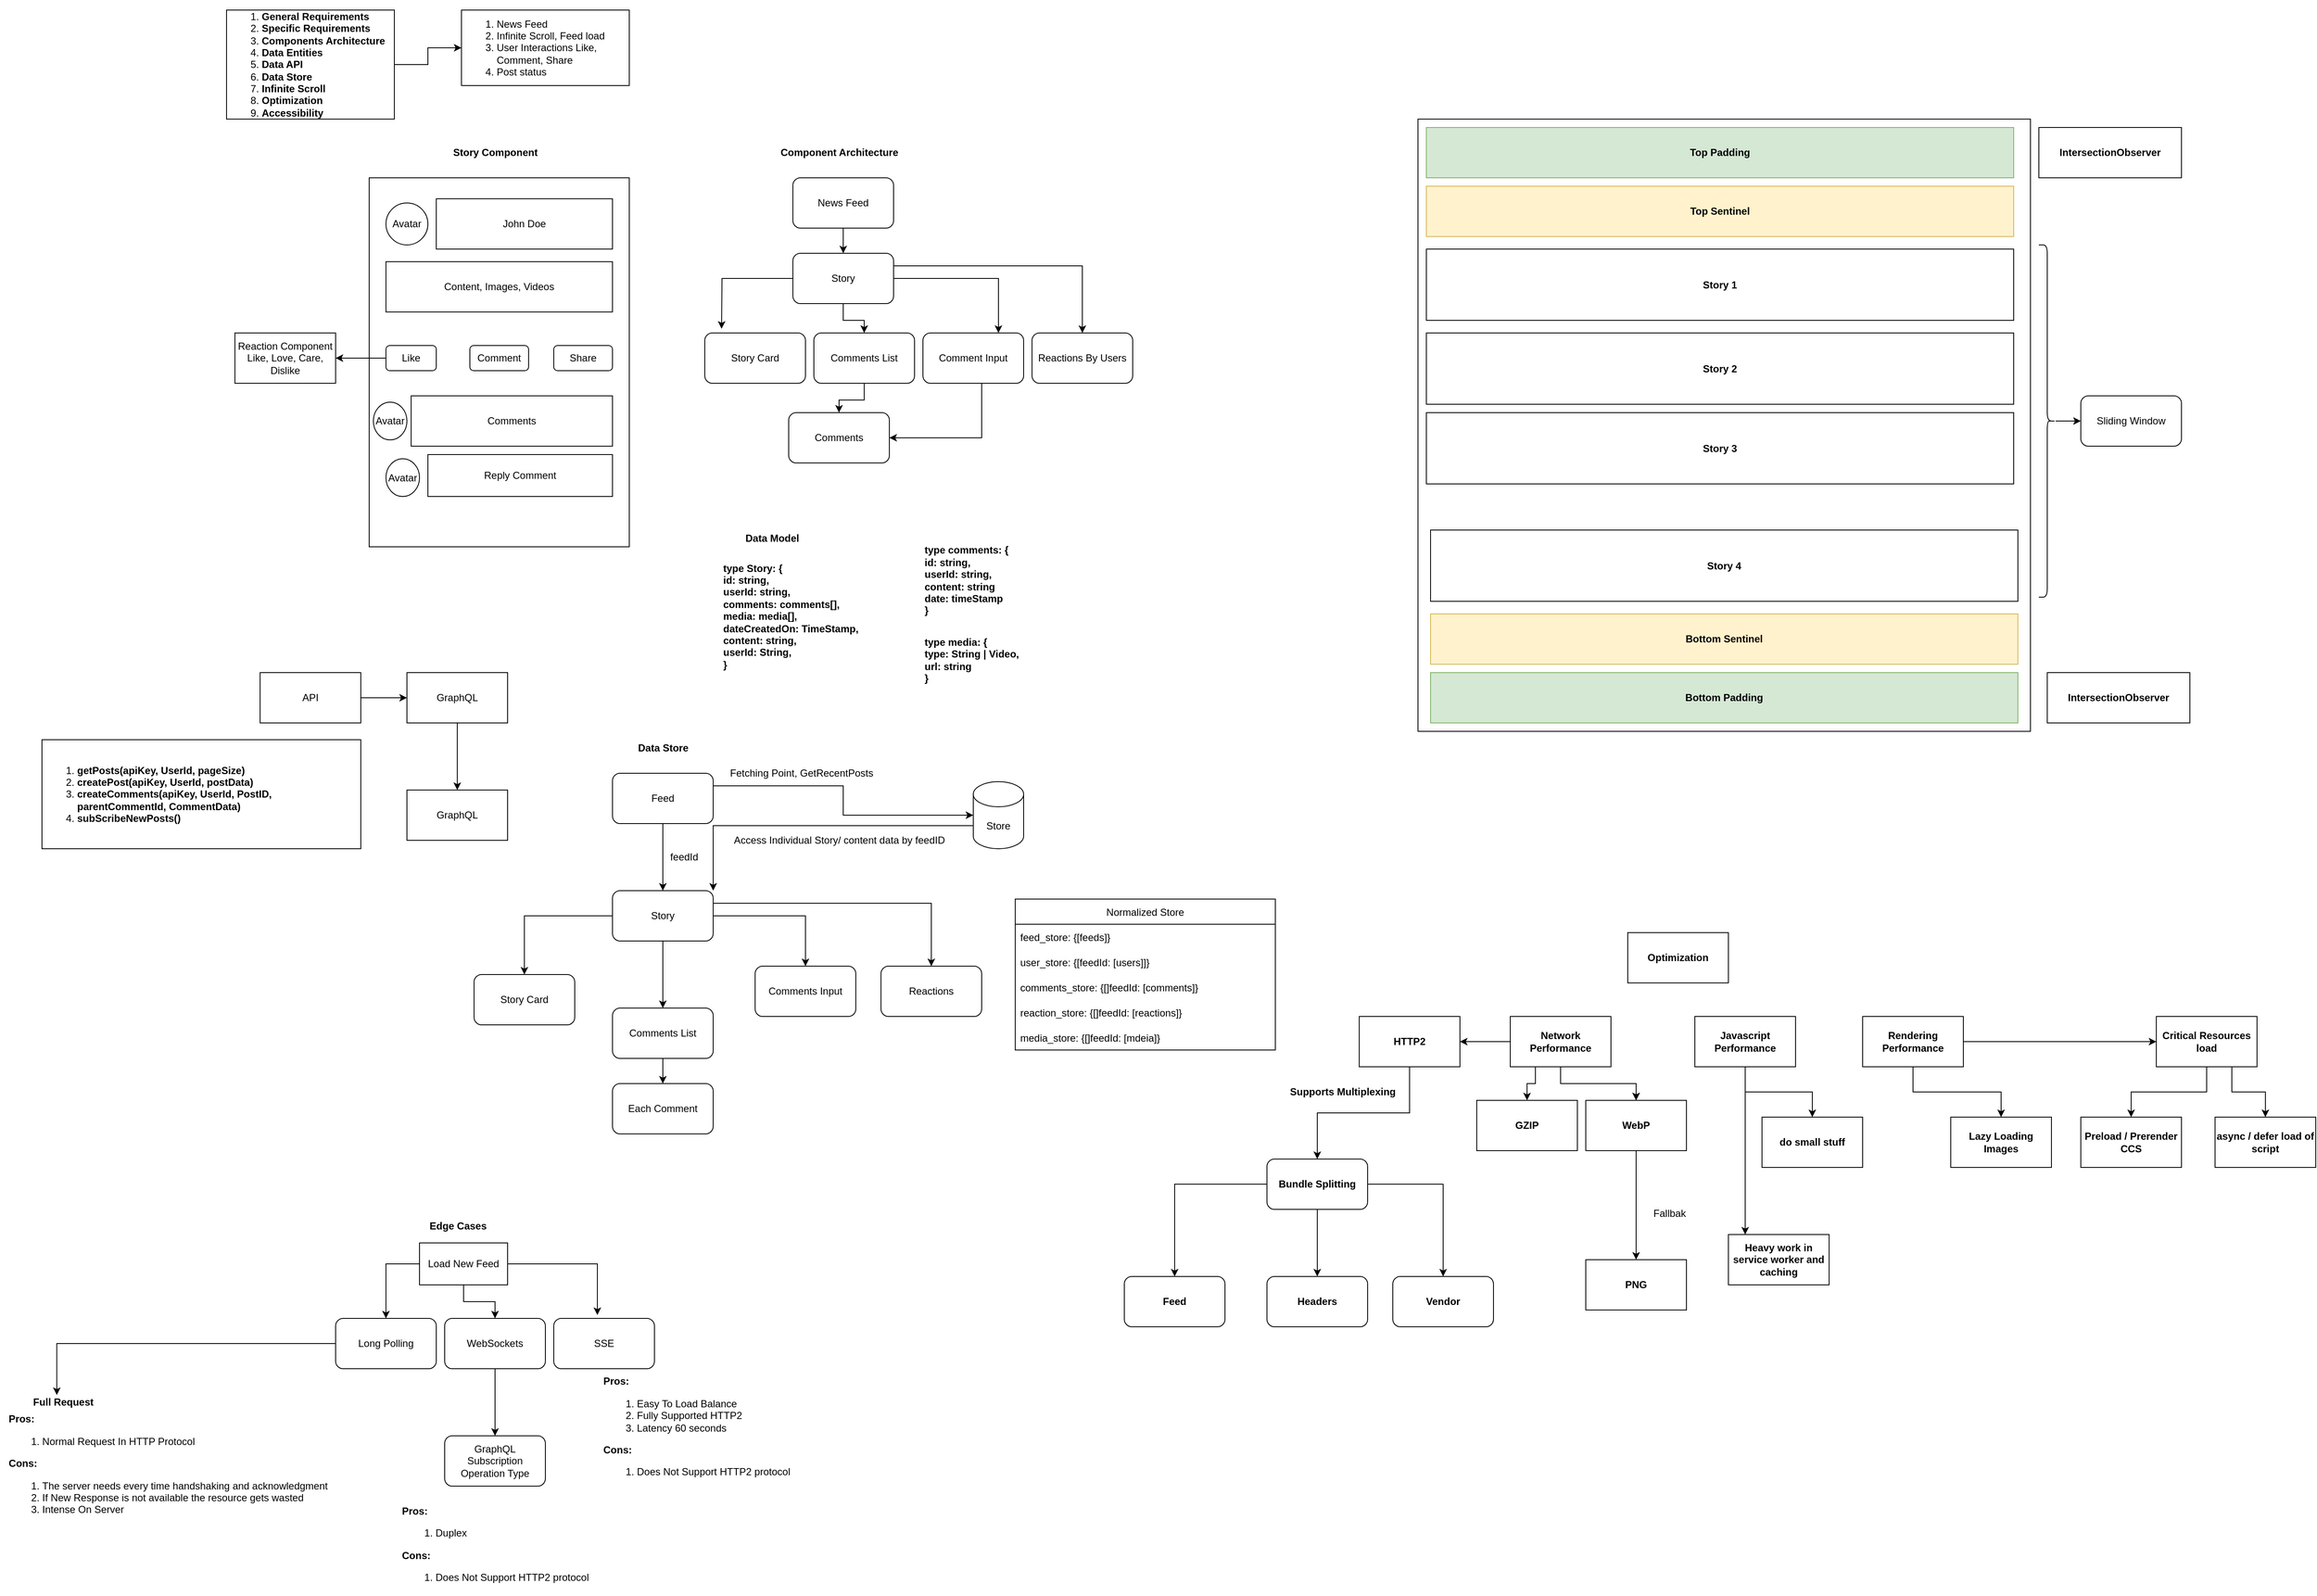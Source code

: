 <mxfile version="19.0.3" type="github">
  <diagram id="jE26jxXe5YH31CJZeTDk" name="Page-1">
    <mxGraphModel dx="2178" dy="811" grid="1" gridSize="10" guides="1" tooltips="1" connect="1" arrows="1" fold="1" page="1" pageScale="1" pageWidth="850" pageHeight="1100" math="0" shadow="0">
      <root>
        <mxCell id="0" />
        <mxCell id="1" parent="0" />
        <mxCell id="KsaErcmCSFaaKNWz6VW0-4" value="" style="edgeStyle=orthogonalEdgeStyle;rounded=0;orthogonalLoop=1;jettySize=auto;html=1;" parent="1" source="KsaErcmCSFaaKNWz6VW0-2" target="KsaErcmCSFaaKNWz6VW0-3" edge="1">
          <mxGeometry relative="1" as="geometry" />
        </mxCell>
        <mxCell id="KsaErcmCSFaaKNWz6VW0-2" value="&lt;div style=&quot;&quot;&gt;&lt;ol&gt;&lt;li&gt;&lt;b style=&quot;background-color: initial;&quot;&gt;General Requirements&lt;/b&gt;&lt;/li&gt;&lt;li&gt;&lt;b style=&quot;background-color: initial;&quot;&gt;Specific Requirements&lt;/b&gt;&lt;/li&gt;&lt;li&gt;&lt;b style=&quot;background-color: initial;&quot;&gt;Components Architecture&lt;/b&gt;&lt;/li&gt;&lt;li&gt;&lt;b style=&quot;background-color: initial;&quot;&gt;Data Entities&lt;/b&gt;&lt;/li&gt;&lt;li&gt;&lt;b style=&quot;background-color: initial;&quot;&gt;Data API&lt;/b&gt;&lt;/li&gt;&lt;li&gt;&lt;b style=&quot;background-color: initial;&quot;&gt;Data Store&lt;/b&gt;&lt;/li&gt;&lt;li&gt;&lt;b style=&quot;background-color: initial;&quot;&gt;Infinite Scroll&lt;/b&gt;&lt;/li&gt;&lt;li&gt;&lt;b style=&quot;background-color: initial;&quot;&gt;Optimization&lt;/b&gt;&lt;/li&gt;&lt;li&gt;&lt;b style=&quot;background-color: initial;&quot;&gt;Accessibility&lt;/b&gt;&lt;/li&gt;&lt;/ol&gt;&lt;/div&gt;" style="rounded=0;whiteSpace=wrap;html=1;align=left;" parent="1" vertex="1">
          <mxGeometry x="10" y="40" width="200" height="130" as="geometry" />
        </mxCell>
        <mxCell id="KsaErcmCSFaaKNWz6VW0-3" value="&lt;ol&gt;&lt;li&gt;News Feed&lt;/li&gt;&lt;li&gt;Infinite Scroll, Feed load&lt;/li&gt;&lt;li&gt;User Interactions Like, Comment, Share&lt;/li&gt;&lt;li&gt;Post status&lt;/li&gt;&lt;/ol&gt;" style="rounded=0;whiteSpace=wrap;html=1;align=left;" parent="1" vertex="1">
          <mxGeometry x="290" y="40" width="200" height="90" as="geometry" />
        </mxCell>
        <mxCell id="KsaErcmCSFaaKNWz6VW0-5" value="" style="rounded=0;whiteSpace=wrap;html=1;" parent="1" vertex="1">
          <mxGeometry x="180" y="240" width="310" height="440" as="geometry" />
        </mxCell>
        <mxCell id="KsaErcmCSFaaKNWz6VW0-6" value="Avatar" style="ellipse;whiteSpace=wrap;html=1;aspect=fixed;" parent="1" vertex="1">
          <mxGeometry x="200" y="270" width="50" height="50" as="geometry" />
        </mxCell>
        <mxCell id="KsaErcmCSFaaKNWz6VW0-7" value="John Doe" style="rounded=0;whiteSpace=wrap;html=1;" parent="1" vertex="1">
          <mxGeometry x="260" y="265" width="210" height="60" as="geometry" />
        </mxCell>
        <mxCell id="KsaErcmCSFaaKNWz6VW0-8" value="Content, Images, Videos" style="rounded=0;whiteSpace=wrap;html=1;" parent="1" vertex="1">
          <mxGeometry x="200" y="340" width="270" height="60" as="geometry" />
        </mxCell>
        <mxCell id="KsaErcmCSFaaKNWz6VW0-16" value="" style="edgeStyle=orthogonalEdgeStyle;rounded=0;orthogonalLoop=1;jettySize=auto;html=1;" parent="1" source="KsaErcmCSFaaKNWz6VW0-9" target="KsaErcmCSFaaKNWz6VW0-15" edge="1">
          <mxGeometry relative="1" as="geometry" />
        </mxCell>
        <mxCell id="KsaErcmCSFaaKNWz6VW0-9" value="Like" style="rounded=1;whiteSpace=wrap;html=1;" parent="1" vertex="1">
          <mxGeometry x="200" y="440" width="60" height="30" as="geometry" />
        </mxCell>
        <mxCell id="KsaErcmCSFaaKNWz6VW0-10" value="Comment" style="rounded=1;whiteSpace=wrap;html=1;" parent="1" vertex="1">
          <mxGeometry x="300" y="440" width="70" height="30" as="geometry" />
        </mxCell>
        <mxCell id="KsaErcmCSFaaKNWz6VW0-11" value="Share" style="rounded=1;whiteSpace=wrap;html=1;" parent="1" vertex="1">
          <mxGeometry x="400" y="440" width="70" height="30" as="geometry" />
        </mxCell>
        <mxCell id="KsaErcmCSFaaKNWz6VW0-12" style="edgeStyle=orthogonalEdgeStyle;rounded=0;orthogonalLoop=1;jettySize=auto;html=1;exitX=0.5;exitY=1;exitDx=0;exitDy=0;" parent="1" source="KsaErcmCSFaaKNWz6VW0-5" target="KsaErcmCSFaaKNWz6VW0-5" edge="1">
          <mxGeometry relative="1" as="geometry" />
        </mxCell>
        <mxCell id="KsaErcmCSFaaKNWz6VW0-13" value="Comments" style="rounded=0;whiteSpace=wrap;html=1;" parent="1" vertex="1">
          <mxGeometry x="230" y="500" width="240" height="60" as="geometry" />
        </mxCell>
        <mxCell id="KsaErcmCSFaaKNWz6VW0-14" value="Reply Comment" style="rounded=0;whiteSpace=wrap;html=1;" parent="1" vertex="1">
          <mxGeometry x="250" y="570" width="220" height="50" as="geometry" />
        </mxCell>
        <mxCell id="KsaErcmCSFaaKNWz6VW0-15" value="Reaction Component&lt;br&gt;Like, Love, Care, Dislike" style="rounded=0;whiteSpace=wrap;html=1;" parent="1" vertex="1">
          <mxGeometry x="20" y="425" width="120" height="60" as="geometry" />
        </mxCell>
        <mxCell id="KsaErcmCSFaaKNWz6VW0-17" value="&lt;b&gt;Story Component&lt;/b&gt;" style="text;html=1;align=center;verticalAlign=middle;resizable=0;points=[];autosize=1;strokeColor=none;fillColor=none;" parent="1" vertex="1">
          <mxGeometry x="270" y="200" width="120" height="20" as="geometry" />
        </mxCell>
        <mxCell id="KsaErcmCSFaaKNWz6VW0-18" value="&lt;span style=&quot;&quot;&gt;Avatar&lt;/span&gt;" style="ellipse;whiteSpace=wrap;html=1;" parent="1" vertex="1">
          <mxGeometry x="185" y="507.5" width="40" height="45" as="geometry" />
        </mxCell>
        <mxCell id="KsaErcmCSFaaKNWz6VW0-19" value="&lt;span style=&quot;&quot;&gt;Avatar&lt;/span&gt;" style="ellipse;whiteSpace=wrap;html=1;" parent="1" vertex="1">
          <mxGeometry x="200" y="575" width="40" height="45" as="geometry" />
        </mxCell>
        <mxCell id="KsaErcmCSFaaKNWz6VW0-20" value="&lt;b&gt;Component Architecture&lt;/b&gt;" style="text;html=1;align=center;verticalAlign=middle;resizable=0;points=[];autosize=1;strokeColor=none;fillColor=none;" parent="1" vertex="1">
          <mxGeometry x="660" y="200" width="160" height="20" as="geometry" />
        </mxCell>
        <mxCell id="KsaErcmCSFaaKNWz6VW0-28" value="" style="edgeStyle=orthogonalEdgeStyle;rounded=0;orthogonalLoop=1;jettySize=auto;html=1;" parent="1" source="KsaErcmCSFaaKNWz6VW0-21" target="KsaErcmCSFaaKNWz6VW0-22" edge="1">
          <mxGeometry relative="1" as="geometry" />
        </mxCell>
        <mxCell id="KsaErcmCSFaaKNWz6VW0-21" value="News Feed" style="rounded=1;whiteSpace=wrap;html=1;" parent="1" vertex="1">
          <mxGeometry x="685" y="240" width="120" height="60" as="geometry" />
        </mxCell>
        <mxCell id="KsaErcmCSFaaKNWz6VW0-29" value="" style="edgeStyle=orthogonalEdgeStyle;rounded=0;orthogonalLoop=1;jettySize=auto;html=1;" parent="1" source="KsaErcmCSFaaKNWz6VW0-22" target="KsaErcmCSFaaKNWz6VW0-24" edge="1">
          <mxGeometry relative="1" as="geometry" />
        </mxCell>
        <mxCell id="KsaErcmCSFaaKNWz6VW0-31" style="edgeStyle=orthogonalEdgeStyle;rounded=0;orthogonalLoop=1;jettySize=auto;html=1;" parent="1" source="KsaErcmCSFaaKNWz6VW0-22" edge="1">
          <mxGeometry relative="1" as="geometry">
            <mxPoint x="600" y="420" as="targetPoint" />
          </mxGeometry>
        </mxCell>
        <mxCell id="KsaErcmCSFaaKNWz6VW0-32" style="edgeStyle=orthogonalEdgeStyle;rounded=0;orthogonalLoop=1;jettySize=auto;html=1;entryX=0.75;entryY=0;entryDx=0;entryDy=0;" parent="1" source="KsaErcmCSFaaKNWz6VW0-22" target="KsaErcmCSFaaKNWz6VW0-25" edge="1">
          <mxGeometry relative="1" as="geometry" />
        </mxCell>
        <mxCell id="KsaErcmCSFaaKNWz6VW0-33" style="edgeStyle=orthogonalEdgeStyle;rounded=0;orthogonalLoop=1;jettySize=auto;html=1;exitX=1;exitY=0.25;exitDx=0;exitDy=0;" parent="1" source="KsaErcmCSFaaKNWz6VW0-22" target="KsaErcmCSFaaKNWz6VW0-26" edge="1">
          <mxGeometry relative="1" as="geometry" />
        </mxCell>
        <mxCell id="KsaErcmCSFaaKNWz6VW0-22" value="Story" style="rounded=1;whiteSpace=wrap;html=1;" parent="1" vertex="1">
          <mxGeometry x="685" y="330" width="120" height="60" as="geometry" />
        </mxCell>
        <mxCell id="KsaErcmCSFaaKNWz6VW0-23" value="Story Card" style="rounded=1;whiteSpace=wrap;html=1;" parent="1" vertex="1">
          <mxGeometry x="580" y="425" width="120" height="60" as="geometry" />
        </mxCell>
        <mxCell id="KsaErcmCSFaaKNWz6VW0-34" value="" style="edgeStyle=orthogonalEdgeStyle;rounded=0;orthogonalLoop=1;jettySize=auto;html=1;" parent="1" source="KsaErcmCSFaaKNWz6VW0-24" target="KsaErcmCSFaaKNWz6VW0-27" edge="1">
          <mxGeometry relative="1" as="geometry" />
        </mxCell>
        <mxCell id="KsaErcmCSFaaKNWz6VW0-24" value="Comments List" style="rounded=1;whiteSpace=wrap;html=1;" parent="1" vertex="1">
          <mxGeometry x="710" y="425" width="120" height="60" as="geometry" />
        </mxCell>
        <mxCell id="KsaErcmCSFaaKNWz6VW0-35" style="edgeStyle=orthogonalEdgeStyle;rounded=0;orthogonalLoop=1;jettySize=auto;html=1;" parent="1" source="KsaErcmCSFaaKNWz6VW0-25" target="KsaErcmCSFaaKNWz6VW0-27" edge="1">
          <mxGeometry relative="1" as="geometry">
            <Array as="points">
              <mxPoint x="910" y="550" />
            </Array>
          </mxGeometry>
        </mxCell>
        <mxCell id="KsaErcmCSFaaKNWz6VW0-25" value="Comment Input" style="rounded=1;whiteSpace=wrap;html=1;" parent="1" vertex="1">
          <mxGeometry x="840" y="425" width="120" height="60" as="geometry" />
        </mxCell>
        <mxCell id="KsaErcmCSFaaKNWz6VW0-26" value="Reactions By Users" style="rounded=1;whiteSpace=wrap;html=1;" parent="1" vertex="1">
          <mxGeometry x="970" y="425" width="120" height="60" as="geometry" />
        </mxCell>
        <mxCell id="KsaErcmCSFaaKNWz6VW0-27" value="Comments" style="rounded=1;whiteSpace=wrap;html=1;" parent="1" vertex="1">
          <mxGeometry x="680" y="520" width="120" height="60" as="geometry" />
        </mxCell>
        <mxCell id="KsaErcmCSFaaKNWz6VW0-36" value="&lt;b&gt;Data Model&lt;/b&gt;" style="text;html=1;align=center;verticalAlign=middle;resizable=0;points=[];autosize=1;strokeColor=none;fillColor=none;" parent="1" vertex="1">
          <mxGeometry x="620" y="660" width="80" height="20" as="geometry" />
        </mxCell>
        <mxCell id="KsaErcmCSFaaKNWz6VW0-37" value="&lt;b&gt;type Story: {&lt;br&gt;id: string,&lt;br&gt;userId: string,&lt;br&gt;comments: comments[],&lt;br&gt;media: media[],&lt;br&gt;dateCreatedOn: TimeStamp,&lt;br&gt;content: string,&lt;br&gt;userId: String,&lt;br&gt;}&lt;br&gt;&lt;br&gt;&lt;/b&gt;" style="text;html=1;align=left;verticalAlign=middle;resizable=0;points=[];autosize=1;strokeColor=none;fillColor=none;" parent="1" vertex="1">
          <mxGeometry x="600" y="695" width="180" height="150" as="geometry" />
        </mxCell>
        <mxCell id="KsaErcmCSFaaKNWz6VW0-38" value="&lt;b&gt;type comments: {&lt;br&gt;id: string,&lt;br&gt;userId: string,&lt;br&gt;content: string&lt;br&gt;date: timeStamp&lt;br&gt;}&lt;/b&gt;" style="text;html=1;align=left;verticalAlign=middle;resizable=0;points=[];autosize=1;strokeColor=none;fillColor=none;" parent="1" vertex="1">
          <mxGeometry x="840" y="675" width="120" height="90" as="geometry" />
        </mxCell>
        <mxCell id="KsaErcmCSFaaKNWz6VW0-39" value="&lt;b&gt;type media: {&lt;br&gt;type: String | Video,&lt;br&gt;url: string&lt;br&gt;}&lt;/b&gt;" style="text;html=1;align=left;verticalAlign=middle;resizable=0;points=[];autosize=1;strokeColor=none;fillColor=none;" parent="1" vertex="1">
          <mxGeometry x="840" y="785" width="130" height="60" as="geometry" />
        </mxCell>
        <mxCell id="5R7VL0Oh7dCBh5OWNlFB-3" value="" style="edgeStyle=orthogonalEdgeStyle;rounded=0;orthogonalLoop=1;jettySize=auto;html=1;" edge="1" parent="1" source="5R7VL0Oh7dCBh5OWNlFB-1" target="5R7VL0Oh7dCBh5OWNlFB-2">
          <mxGeometry relative="1" as="geometry" />
        </mxCell>
        <mxCell id="5R7VL0Oh7dCBh5OWNlFB-1" value="API" style="rounded=0;whiteSpace=wrap;html=1;" vertex="1" parent="1">
          <mxGeometry x="50" y="830" width="120" height="60" as="geometry" />
        </mxCell>
        <mxCell id="5R7VL0Oh7dCBh5OWNlFB-5" value="" style="edgeStyle=orthogonalEdgeStyle;rounded=0;orthogonalLoop=1;jettySize=auto;html=1;" edge="1" parent="1" source="5R7VL0Oh7dCBh5OWNlFB-2" target="5R7VL0Oh7dCBh5OWNlFB-4">
          <mxGeometry relative="1" as="geometry" />
        </mxCell>
        <mxCell id="5R7VL0Oh7dCBh5OWNlFB-2" value="GraphQL" style="rounded=0;whiteSpace=wrap;html=1;" vertex="1" parent="1">
          <mxGeometry x="225" y="830" width="120" height="60" as="geometry" />
        </mxCell>
        <mxCell id="5R7VL0Oh7dCBh5OWNlFB-4" value="GraphQL" style="rounded=0;whiteSpace=wrap;html=1;" vertex="1" parent="1">
          <mxGeometry x="225" y="970" width="120" height="60" as="geometry" />
        </mxCell>
        <mxCell id="5R7VL0Oh7dCBh5OWNlFB-6" value="&lt;b&gt;Data Store&lt;/b&gt;" style="text;html=1;align=center;verticalAlign=middle;resizable=0;points=[];autosize=1;strokeColor=none;fillColor=none;" vertex="1" parent="1">
          <mxGeometry x="490" y="910" width="80" height="20" as="geometry" />
        </mxCell>
        <mxCell id="5R7VL0Oh7dCBh5OWNlFB-9" value="" style="edgeStyle=orthogonalEdgeStyle;rounded=0;orthogonalLoop=1;jettySize=auto;html=1;" edge="1" parent="1" source="5R7VL0Oh7dCBh5OWNlFB-7" target="5R7VL0Oh7dCBh5OWNlFB-8">
          <mxGeometry relative="1" as="geometry" />
        </mxCell>
        <mxCell id="5R7VL0Oh7dCBh5OWNlFB-19" style="edgeStyle=orthogonalEdgeStyle;rounded=0;orthogonalLoop=1;jettySize=auto;html=1;exitX=1;exitY=0.25;exitDx=0;exitDy=0;entryX=0;entryY=0.5;entryDx=0;entryDy=0;entryPerimeter=0;" edge="1" parent="1" source="5R7VL0Oh7dCBh5OWNlFB-7" target="5R7VL0Oh7dCBh5OWNlFB-18">
          <mxGeometry relative="1" as="geometry" />
        </mxCell>
        <mxCell id="5R7VL0Oh7dCBh5OWNlFB-7" value="Feed" style="rounded=1;whiteSpace=wrap;html=1;" vertex="1" parent="1">
          <mxGeometry x="470" y="950" width="120" height="60" as="geometry" />
        </mxCell>
        <mxCell id="5R7VL0Oh7dCBh5OWNlFB-11" value="" style="edgeStyle=orthogonalEdgeStyle;rounded=0;orthogonalLoop=1;jettySize=auto;html=1;" edge="1" parent="1" source="5R7VL0Oh7dCBh5OWNlFB-8" target="5R7VL0Oh7dCBh5OWNlFB-10">
          <mxGeometry relative="1" as="geometry" />
        </mxCell>
        <mxCell id="5R7VL0Oh7dCBh5OWNlFB-13" value="" style="edgeStyle=orthogonalEdgeStyle;rounded=0;orthogonalLoop=1;jettySize=auto;html=1;" edge="1" parent="1" source="5R7VL0Oh7dCBh5OWNlFB-8" target="5R7VL0Oh7dCBh5OWNlFB-12">
          <mxGeometry relative="1" as="geometry" />
        </mxCell>
        <mxCell id="5R7VL0Oh7dCBh5OWNlFB-15" value="" style="edgeStyle=orthogonalEdgeStyle;rounded=0;orthogonalLoop=1;jettySize=auto;html=1;" edge="1" parent="1" source="5R7VL0Oh7dCBh5OWNlFB-8" target="5R7VL0Oh7dCBh5OWNlFB-14">
          <mxGeometry relative="1" as="geometry" />
        </mxCell>
        <mxCell id="5R7VL0Oh7dCBh5OWNlFB-17" style="edgeStyle=orthogonalEdgeStyle;rounded=0;orthogonalLoop=1;jettySize=auto;html=1;exitX=1;exitY=0.25;exitDx=0;exitDy=0;entryX=0.5;entryY=0;entryDx=0;entryDy=0;" edge="1" parent="1" source="5R7VL0Oh7dCBh5OWNlFB-8" target="5R7VL0Oh7dCBh5OWNlFB-16">
          <mxGeometry relative="1" as="geometry" />
        </mxCell>
        <mxCell id="5R7VL0Oh7dCBh5OWNlFB-8" value="Story" style="rounded=1;whiteSpace=wrap;html=1;" vertex="1" parent="1">
          <mxGeometry x="470" y="1090" width="120" height="60" as="geometry" />
        </mxCell>
        <mxCell id="5R7VL0Oh7dCBh5OWNlFB-10" value="Story Card" style="rounded=1;whiteSpace=wrap;html=1;" vertex="1" parent="1">
          <mxGeometry x="305" y="1190" width="120" height="60" as="geometry" />
        </mxCell>
        <mxCell id="5R7VL0Oh7dCBh5OWNlFB-31" value="" style="edgeStyle=orthogonalEdgeStyle;rounded=0;orthogonalLoop=1;jettySize=auto;html=1;" edge="1" parent="1" source="5R7VL0Oh7dCBh5OWNlFB-12" target="5R7VL0Oh7dCBh5OWNlFB-30">
          <mxGeometry relative="1" as="geometry" />
        </mxCell>
        <mxCell id="5R7VL0Oh7dCBh5OWNlFB-12" value="Comments List" style="rounded=1;whiteSpace=wrap;html=1;" vertex="1" parent="1">
          <mxGeometry x="470" y="1230" width="120" height="60" as="geometry" />
        </mxCell>
        <mxCell id="5R7VL0Oh7dCBh5OWNlFB-14" value="Comments Input" style="rounded=1;whiteSpace=wrap;html=1;" vertex="1" parent="1">
          <mxGeometry x="640" y="1180" width="120" height="60" as="geometry" />
        </mxCell>
        <mxCell id="5R7VL0Oh7dCBh5OWNlFB-16" value="Reactions" style="rounded=1;whiteSpace=wrap;html=1;" vertex="1" parent="1">
          <mxGeometry x="790" y="1180" width="120" height="60" as="geometry" />
        </mxCell>
        <mxCell id="5R7VL0Oh7dCBh5OWNlFB-22" style="edgeStyle=orthogonalEdgeStyle;rounded=0;orthogonalLoop=1;jettySize=auto;html=1;exitX=0;exitY=0;exitDx=0;exitDy=52.5;exitPerimeter=0;entryX=1;entryY=0;entryDx=0;entryDy=0;" edge="1" parent="1" source="5R7VL0Oh7dCBh5OWNlFB-18" target="5R7VL0Oh7dCBh5OWNlFB-8">
          <mxGeometry relative="1" as="geometry" />
        </mxCell>
        <mxCell id="5R7VL0Oh7dCBh5OWNlFB-18" value="Store" style="shape=cylinder3;whiteSpace=wrap;html=1;boundedLbl=1;backgroundOutline=1;size=15;" vertex="1" parent="1">
          <mxGeometry x="900" y="960" width="60" height="80" as="geometry" />
        </mxCell>
        <mxCell id="5R7VL0Oh7dCBh5OWNlFB-20" value="Fetching Point, GetRecentPosts" style="text;html=1;align=center;verticalAlign=middle;resizable=0;points=[];autosize=1;strokeColor=none;fillColor=none;" vertex="1" parent="1">
          <mxGeometry x="600" y="940" width="190" height="20" as="geometry" />
        </mxCell>
        <mxCell id="5R7VL0Oh7dCBh5OWNlFB-21" value="feedId" style="text;html=1;align=center;verticalAlign=middle;resizable=0;points=[];autosize=1;strokeColor=none;fillColor=none;" vertex="1" parent="1">
          <mxGeometry x="530" y="1040" width="50" height="20" as="geometry" />
        </mxCell>
        <mxCell id="5R7VL0Oh7dCBh5OWNlFB-23" value="Access Individual Story/ content data by feedID" style="text;html=1;align=center;verticalAlign=middle;resizable=0;points=[];autosize=1;strokeColor=none;fillColor=none;" vertex="1" parent="1">
          <mxGeometry x="605" y="1020" width="270" height="20" as="geometry" />
        </mxCell>
        <mxCell id="5R7VL0Oh7dCBh5OWNlFB-24" value="Normalized Store" style="swimlane;fontStyle=0;childLayout=stackLayout;horizontal=1;startSize=30;horizontalStack=0;resizeParent=1;resizeParentMax=0;resizeLast=0;collapsible=1;marginBottom=0;" vertex="1" parent="1">
          <mxGeometry x="950" y="1100" width="310" height="180" as="geometry">
            <mxRectangle x="950" y="1100" width="130" height="30" as="alternateBounds" />
          </mxGeometry>
        </mxCell>
        <mxCell id="5R7VL0Oh7dCBh5OWNlFB-25" value="feed_store: {[feeds]}" style="text;strokeColor=none;fillColor=none;align=left;verticalAlign=middle;spacingLeft=4;spacingRight=4;overflow=hidden;points=[[0,0.5],[1,0.5]];portConstraint=eastwest;rotatable=0;" vertex="1" parent="5R7VL0Oh7dCBh5OWNlFB-24">
          <mxGeometry y="30" width="310" height="30" as="geometry" />
        </mxCell>
        <mxCell id="5R7VL0Oh7dCBh5OWNlFB-26" value="user_store: {[feedId: [users]]}" style="text;strokeColor=none;fillColor=none;align=left;verticalAlign=middle;spacingLeft=4;spacingRight=4;overflow=hidden;points=[[0,0.5],[1,0.5]];portConstraint=eastwest;rotatable=0;" vertex="1" parent="5R7VL0Oh7dCBh5OWNlFB-24">
          <mxGeometry y="60" width="310" height="30" as="geometry" />
        </mxCell>
        <mxCell id="5R7VL0Oh7dCBh5OWNlFB-27" value="comments_store: {[]feedId: [comments]}" style="text;strokeColor=none;fillColor=none;align=left;verticalAlign=middle;spacingLeft=4;spacingRight=4;overflow=hidden;points=[[0,0.5],[1,0.5]];portConstraint=eastwest;rotatable=0;" vertex="1" parent="5R7VL0Oh7dCBh5OWNlFB-24">
          <mxGeometry y="90" width="310" height="30" as="geometry" />
        </mxCell>
        <mxCell id="5R7VL0Oh7dCBh5OWNlFB-28" value="reaction_store: {[]feedId: [reactions]}" style="text;strokeColor=none;fillColor=none;align=left;verticalAlign=middle;spacingLeft=4;spacingRight=4;overflow=hidden;points=[[0,0.5],[1,0.5]];portConstraint=eastwest;rotatable=0;" vertex="1" parent="5R7VL0Oh7dCBh5OWNlFB-24">
          <mxGeometry y="120" width="310" height="30" as="geometry" />
        </mxCell>
        <mxCell id="5R7VL0Oh7dCBh5OWNlFB-29" value="media_store: {[]feedId: [mdeia]}" style="text;strokeColor=none;fillColor=none;align=left;verticalAlign=middle;spacingLeft=4;spacingRight=4;overflow=hidden;points=[[0,0.5],[1,0.5]];portConstraint=eastwest;rotatable=0;" vertex="1" parent="5R7VL0Oh7dCBh5OWNlFB-24">
          <mxGeometry y="150" width="310" height="30" as="geometry" />
        </mxCell>
        <mxCell id="5R7VL0Oh7dCBh5OWNlFB-30" value="Each Comment" style="rounded=1;whiteSpace=wrap;html=1;" vertex="1" parent="1">
          <mxGeometry x="470" y="1320" width="120" height="60" as="geometry" />
        </mxCell>
        <mxCell id="5R7VL0Oh7dCBh5OWNlFB-32" value="&lt;b&gt;Edge Cases&lt;/b&gt;" style="text;html=1;align=left;verticalAlign=middle;resizable=0;points=[];autosize=1;strokeColor=none;fillColor=none;" vertex="1" parent="1">
          <mxGeometry x="250" y="1480" width="80" height="20" as="geometry" />
        </mxCell>
        <mxCell id="5R7VL0Oh7dCBh5OWNlFB-39" value="" style="edgeStyle=orthogonalEdgeStyle;rounded=0;orthogonalLoop=1;jettySize=auto;html=1;" edge="1" parent="1" source="5R7VL0Oh7dCBh5OWNlFB-33" target="5R7VL0Oh7dCBh5OWNlFB-35">
          <mxGeometry relative="1" as="geometry" />
        </mxCell>
        <mxCell id="5R7VL0Oh7dCBh5OWNlFB-40" style="edgeStyle=orthogonalEdgeStyle;rounded=0;orthogonalLoop=1;jettySize=auto;html=1;entryX=0.433;entryY=-0.067;entryDx=0;entryDy=0;entryPerimeter=0;" edge="1" parent="1" source="5R7VL0Oh7dCBh5OWNlFB-33" target="5R7VL0Oh7dCBh5OWNlFB-36">
          <mxGeometry relative="1" as="geometry" />
        </mxCell>
        <mxCell id="5R7VL0Oh7dCBh5OWNlFB-41" style="edgeStyle=orthogonalEdgeStyle;rounded=0;orthogonalLoop=1;jettySize=auto;html=1;exitX=0;exitY=0.5;exitDx=0;exitDy=0;" edge="1" parent="1" source="5R7VL0Oh7dCBh5OWNlFB-33" target="5R7VL0Oh7dCBh5OWNlFB-34">
          <mxGeometry relative="1" as="geometry" />
        </mxCell>
        <mxCell id="5R7VL0Oh7dCBh5OWNlFB-33" value="Load New Feed" style="whiteSpace=wrap;html=1;" vertex="1" parent="1">
          <mxGeometry x="240" y="1510" width="105" height="50" as="geometry" />
        </mxCell>
        <mxCell id="5R7VL0Oh7dCBh5OWNlFB-43" style="edgeStyle=orthogonalEdgeStyle;rounded=0;orthogonalLoop=1;jettySize=auto;html=1;exitX=0;exitY=0.5;exitDx=0;exitDy=0;entryX=0.419;entryY=0.067;entryDx=0;entryDy=0;entryPerimeter=0;" edge="1" parent="1" source="5R7VL0Oh7dCBh5OWNlFB-34" target="5R7VL0Oh7dCBh5OWNlFB-42">
          <mxGeometry relative="1" as="geometry" />
        </mxCell>
        <mxCell id="5R7VL0Oh7dCBh5OWNlFB-34" value="Long Polling" style="rounded=1;whiteSpace=wrap;html=1;" vertex="1" parent="1">
          <mxGeometry x="140" y="1600" width="120" height="60" as="geometry" />
        </mxCell>
        <mxCell id="5R7VL0Oh7dCBh5OWNlFB-38" value="" style="edgeStyle=orthogonalEdgeStyle;rounded=0;orthogonalLoop=1;jettySize=auto;html=1;" edge="1" parent="1" source="5R7VL0Oh7dCBh5OWNlFB-35" target="5R7VL0Oh7dCBh5OWNlFB-37">
          <mxGeometry relative="1" as="geometry" />
        </mxCell>
        <mxCell id="5R7VL0Oh7dCBh5OWNlFB-35" value="WebSockets" style="rounded=1;whiteSpace=wrap;html=1;" vertex="1" parent="1">
          <mxGeometry x="270" y="1600" width="120" height="60" as="geometry" />
        </mxCell>
        <mxCell id="5R7VL0Oh7dCBh5OWNlFB-36" value="SSE" style="rounded=1;whiteSpace=wrap;html=1;" vertex="1" parent="1">
          <mxGeometry x="400" y="1600" width="120" height="60" as="geometry" />
        </mxCell>
        <mxCell id="5R7VL0Oh7dCBh5OWNlFB-37" value="GraphQL Subscription Operation Type" style="whiteSpace=wrap;html=1;rounded=1;" vertex="1" parent="1">
          <mxGeometry x="270" y="1740" width="120" height="60" as="geometry" />
        </mxCell>
        <mxCell id="5R7VL0Oh7dCBh5OWNlFB-42" value="&lt;b&gt;Full Request&lt;/b&gt;" style="text;html=1;align=center;verticalAlign=middle;resizable=0;points=[];autosize=1;strokeColor=none;fillColor=none;" vertex="1" parent="1">
          <mxGeometry x="-230" y="1690" width="90" height="20" as="geometry" />
        </mxCell>
        <mxCell id="5R7VL0Oh7dCBh5OWNlFB-44" value="&lt;div style=&quot;text-align: left;&quot;&gt;&lt;b style=&quot;background-color: initial;&quot;&gt;Pros:&lt;/b&gt;&lt;/div&gt;&lt;div style=&quot;text-align: left;&quot;&gt;&lt;ol&gt;&lt;li&gt;&lt;span style=&quot;background-color: initial;&quot;&gt;Normal Request In HTTP Protocol&lt;/span&gt;&lt;/li&gt;&lt;/ol&gt;&lt;/div&gt;&lt;div style=&quot;text-align: left;&quot;&gt;&lt;span style=&quot;background-color: initial;&quot;&gt;&lt;b&gt;Cons:&lt;/b&gt;&amp;nbsp;&lt;/span&gt;&lt;/div&gt;&lt;div style=&quot;text-align: left;&quot;&gt;&lt;ol&gt;&lt;li&gt;&lt;span style=&quot;background-color: initial;&quot;&gt;The server needs every time handshaking and acknowledgment&lt;/span&gt;&lt;/li&gt;&lt;li&gt;&lt;span style=&quot;background-color: initial;&quot;&gt;If New Response is not available the resource gets wasted&lt;/span&gt;&lt;/li&gt;&lt;li&gt;&lt;span style=&quot;background-color: initial;&quot;&gt;Intense On Server&lt;/span&gt;&lt;/li&gt;&lt;/ol&gt;&lt;/div&gt;" style="text;html=1;align=center;verticalAlign=middle;resizable=0;points=[];autosize=1;strokeColor=none;fillColor=none;" vertex="1" parent="1">
          <mxGeometry x="-260" y="1710" width="400" height="140" as="geometry" />
        </mxCell>
        <mxCell id="5R7VL0Oh7dCBh5OWNlFB-45" value="&lt;div style=&quot;text-align: left;&quot;&gt;&lt;b style=&quot;background-color: initial;&quot;&gt;Pros:&lt;/b&gt;&lt;/div&gt;&lt;div style=&quot;text-align: left;&quot;&gt;&lt;ol&gt;&lt;li&gt;&lt;span style=&quot;background-color: initial;&quot;&gt;Duplex&lt;/span&gt;&lt;/li&gt;&lt;/ol&gt;&lt;/div&gt;&lt;div style=&quot;text-align: left;&quot;&gt;&lt;span style=&quot;background-color: initial;&quot;&gt;&lt;b&gt;Cons:&lt;/b&gt;&amp;nbsp;&lt;/span&gt;&lt;/div&gt;&lt;div style=&quot;text-align: left;&quot;&gt;&lt;ol&gt;&lt;li&gt;Does Not Support HTTP2 protocol&lt;/li&gt;&lt;/ol&gt;&lt;/div&gt;" style="text;html=1;align=center;verticalAlign=middle;resizable=0;points=[];autosize=1;strokeColor=none;fillColor=none;" vertex="1" parent="1">
          <mxGeometry x="210" y="1820" width="240" height="110" as="geometry" />
        </mxCell>
        <mxCell id="5R7VL0Oh7dCBh5OWNlFB-46" value="&lt;div style=&quot;text-align: left;&quot;&gt;&lt;b style=&quot;background-color: initial;&quot;&gt;Pros:&lt;/b&gt;&lt;/div&gt;&lt;div style=&quot;text-align: left;&quot;&gt;&lt;ol&gt;&lt;li&gt;&lt;span style=&quot;background-color: initial;&quot;&gt;Easy To Load Balance&lt;/span&gt;&lt;/li&gt;&lt;li&gt;&lt;span style=&quot;background-color: initial;&quot;&gt;Fully Supported HTTP2&lt;/span&gt;&lt;/li&gt;&lt;li&gt;&lt;span style=&quot;background-color: initial;&quot;&gt;Latency 60 seconds&lt;/span&gt;&lt;/li&gt;&lt;/ol&gt;&lt;/div&gt;&lt;div style=&quot;text-align: left;&quot;&gt;&lt;span style=&quot;background-color: initial;&quot;&gt;&lt;b&gt;Cons:&lt;/b&gt;&amp;nbsp;&lt;/span&gt;&lt;/div&gt;&lt;div style=&quot;text-align: left;&quot;&gt;&lt;ol&gt;&lt;li&gt;Does Not Support HTTP2 protocol&lt;/li&gt;&lt;/ol&gt;&lt;/div&gt;" style="text;html=1;align=center;verticalAlign=middle;resizable=0;points=[];autosize=1;strokeColor=none;fillColor=none;" vertex="1" parent="1">
          <mxGeometry x="450" y="1665" width="240" height="140" as="geometry" />
        </mxCell>
        <mxCell id="5R7VL0Oh7dCBh5OWNlFB-48" value="&lt;ol&gt;&lt;li&gt;&lt;b&gt;getPosts(apiKey, UserId, pageSize)&lt;/b&gt;&lt;/li&gt;&lt;li&gt;&lt;b&gt;createPost(apiKey, UserId, postData)&lt;/b&gt;&lt;/li&gt;&lt;li&gt;&lt;b&gt;createComments(apiKey, UserId, PostID, parentCommentId, CommentData)&lt;/b&gt;&lt;/li&gt;&lt;li&gt;&lt;b&gt;subScribeNewPosts()&lt;/b&gt;&lt;/li&gt;&lt;/ol&gt;" style="rounded=0;whiteSpace=wrap;html=1;align=left;" vertex="1" parent="1">
          <mxGeometry x="-210" y="910" width="380" height="130" as="geometry" />
        </mxCell>
        <mxCell id="5R7VL0Oh7dCBh5OWNlFB-49" value="" style="whiteSpace=wrap;html=1;aspect=fixed;" vertex="1" parent="1">
          <mxGeometry x="1430" y="170" width="730" height="730" as="geometry" />
        </mxCell>
        <mxCell id="5R7VL0Oh7dCBh5OWNlFB-50" value="&lt;b&gt;Top Padding&lt;/b&gt;" style="rounded=0;whiteSpace=wrap;html=1;fillColor=#d5e8d4;strokeColor=#82b366;" vertex="1" parent="1">
          <mxGeometry x="1440" y="180" width="700" height="60" as="geometry" />
        </mxCell>
        <mxCell id="5R7VL0Oh7dCBh5OWNlFB-51" value="&lt;b&gt;Bottom Padding&lt;/b&gt;" style="rounded=0;whiteSpace=wrap;html=1;fillColor=#d5e8d4;strokeColor=#82b366;" vertex="1" parent="1">
          <mxGeometry x="1445" y="830" width="700" height="60" as="geometry" />
        </mxCell>
        <mxCell id="5R7VL0Oh7dCBh5OWNlFB-52" value="&lt;b&gt;Top Sentinel&lt;/b&gt;" style="rounded=0;whiteSpace=wrap;html=1;fillColor=#fff2cc;strokeColor=#d6b656;" vertex="1" parent="1">
          <mxGeometry x="1440" y="250" width="700" height="60" as="geometry" />
        </mxCell>
        <mxCell id="5R7VL0Oh7dCBh5OWNlFB-53" value="&lt;b&gt;Bottom Sentinel&lt;/b&gt;" style="rounded=0;whiteSpace=wrap;html=1;fillColor=#fff2cc;strokeColor=#d6b656;" vertex="1" parent="1">
          <mxGeometry x="1445" y="760" width="700" height="60" as="geometry" />
        </mxCell>
        <mxCell id="5R7VL0Oh7dCBh5OWNlFB-54" value="&lt;b&gt;Story 1&lt;/b&gt;" style="rounded=0;whiteSpace=wrap;html=1;" vertex="1" parent="1">
          <mxGeometry x="1440" y="325" width="700" height="85" as="geometry" />
        </mxCell>
        <mxCell id="5R7VL0Oh7dCBh5OWNlFB-55" value="&lt;b&gt;Story 2&lt;/b&gt;" style="rounded=0;whiteSpace=wrap;html=1;" vertex="1" parent="1">
          <mxGeometry x="1440" y="425" width="700" height="85" as="geometry" />
        </mxCell>
        <mxCell id="5R7VL0Oh7dCBh5OWNlFB-56" value="&lt;b&gt;Story 3&lt;/b&gt;&lt;span style=&quot;color: rgba(0, 0, 0, 0); font-family: monospace; font-size: 0px; text-align: start;&quot;&gt;%3CmxGraphModel%3E%3Croot%3E%3CmxCell%20id%3D%220%22%2F%3E%3CmxCell%20id%3D%221%22%20parent%3D%220%22%2F%3E%3CmxCell%20id%3D%222%22%20value%3D%22%26lt%3Bb%26gt%3BStory%201%26lt%3B%2Fb%26gt%3B%22%20style%3D%22rounded%3D0%3BwhiteSpace%3Dwrap%3Bhtml%3D1%3B%22%20vertex%3D%221%22%20parent%3D%221%22%3E%3CmxGeometry%20x%3D%221440%22%20y%3D%22325%22%20width%3D%22700%22%20height%3D%2285%22%20as%3D%22geometry%22%2F%3E%3C%2FmxCell%3E%3C%2Froot%3E%3C%2FmxGraphModel%3E&lt;/span&gt;" style="rounded=0;whiteSpace=wrap;html=1;" vertex="1" parent="1">
          <mxGeometry x="1440" y="520" width="700" height="85" as="geometry" />
        </mxCell>
        <mxCell id="5R7VL0Oh7dCBh5OWNlFB-57" value="&lt;b&gt;Story 4&lt;/b&gt;&lt;span style=&quot;color: rgba(0, 0, 0, 0); font-family: monospace; font-size: 0px; text-align: start;&quot;&gt;%3CmxGraphModel%3E%3Croot%3E%3CmxCell%20id%3D%220%22%2F%3E%3CmxCell%20id%3D%221%22%20parent%3D%220%22%2F%3E%3CmxCell%20id%3D%222%22%20value%3D%22%26lt%3Bb%26gt%3BStory%201%26lt%3B%2Fb%26gt%3B%22%20style%3D%22rounded%3D0%3BwhiteSpace%3Dwrap%3Bhtml%3D1%3B%22%20vertex%3D%221%22%20parent%3D%221%22%3E%3CmxGeometry%20x%3D%221440%22%20y%3D%22325%22%20width%3D%22700%22%20height%3D%2285%22%20as%3D%22geometry%22%2F%3E%3C%2FmxCell%3E%3C%2Froot%3E%3C%2FmxGraphModel%34&lt;/span&gt;" style="rounded=0;whiteSpace=wrap;html=1;" vertex="1" parent="1">
          <mxGeometry x="1445" y="660" width="700" height="85" as="geometry" />
        </mxCell>
        <mxCell id="5R7VL0Oh7dCBh5OWNlFB-62" value="" style="edgeStyle=orthogonalEdgeStyle;rounded=0;orthogonalLoop=1;jettySize=auto;html=1;" edge="1" parent="1" source="5R7VL0Oh7dCBh5OWNlFB-60" target="5R7VL0Oh7dCBh5OWNlFB-61">
          <mxGeometry relative="1" as="geometry" />
        </mxCell>
        <mxCell id="5R7VL0Oh7dCBh5OWNlFB-60" value="" style="shape=curlyBracket;whiteSpace=wrap;html=1;rounded=1;flipH=1;" vertex="1" parent="1">
          <mxGeometry x="2170" y="320" width="20" height="420" as="geometry" />
        </mxCell>
        <mxCell id="5R7VL0Oh7dCBh5OWNlFB-61" value="Sliding Window" style="whiteSpace=wrap;html=1;rounded=1;" vertex="1" parent="1">
          <mxGeometry x="2220" y="500" width="120" height="60" as="geometry" />
        </mxCell>
        <mxCell id="5R7VL0Oh7dCBh5OWNlFB-63" value="&lt;b&gt;IntersectionObserver&lt;/b&gt;" style="whiteSpace=wrap;html=1;" vertex="1" parent="1">
          <mxGeometry x="2180" y="830" width="170" height="60" as="geometry" />
        </mxCell>
        <mxCell id="5R7VL0Oh7dCBh5OWNlFB-64" value="&lt;b&gt;IntersectionObserver&lt;/b&gt;" style="whiteSpace=wrap;html=1;" vertex="1" parent="1">
          <mxGeometry x="2170" y="180" width="170" height="60" as="geometry" />
        </mxCell>
        <mxCell id="5R7VL0Oh7dCBh5OWNlFB-65" value="&lt;b&gt;Optimization&lt;/b&gt;" style="rounded=0;whiteSpace=wrap;html=1;" vertex="1" parent="1">
          <mxGeometry x="1680" y="1140" width="120" height="60" as="geometry" />
        </mxCell>
        <mxCell id="5R7VL0Oh7dCBh5OWNlFB-78" value="" style="edgeStyle=orthogonalEdgeStyle;rounded=0;orthogonalLoop=1;jettySize=auto;html=1;" edge="1" parent="1" source="5R7VL0Oh7dCBh5OWNlFB-66" target="5R7VL0Oh7dCBh5OWNlFB-74">
          <mxGeometry relative="1" as="geometry" />
        </mxCell>
        <mxCell id="5R7VL0Oh7dCBh5OWNlFB-79" value="" style="edgeStyle=orthogonalEdgeStyle;rounded=0;orthogonalLoop=1;jettySize=auto;html=1;" edge="1" parent="1" source="5R7VL0Oh7dCBh5OWNlFB-66" target="5R7VL0Oh7dCBh5OWNlFB-74">
          <mxGeometry relative="1" as="geometry" />
        </mxCell>
        <mxCell id="5R7VL0Oh7dCBh5OWNlFB-81" style="edgeStyle=orthogonalEdgeStyle;rounded=0;orthogonalLoop=1;jettySize=auto;html=1;exitX=0.25;exitY=1;exitDx=0;exitDy=0;" edge="1" parent="1" source="5R7VL0Oh7dCBh5OWNlFB-66" target="5R7VL0Oh7dCBh5OWNlFB-73">
          <mxGeometry relative="1" as="geometry" />
        </mxCell>
        <mxCell id="5R7VL0Oh7dCBh5OWNlFB-86" value="" style="edgeStyle=orthogonalEdgeStyle;rounded=0;orthogonalLoop=1;jettySize=auto;html=1;" edge="1" parent="1" source="5R7VL0Oh7dCBh5OWNlFB-66" target="5R7VL0Oh7dCBh5OWNlFB-76">
          <mxGeometry relative="1" as="geometry" />
        </mxCell>
        <mxCell id="5R7VL0Oh7dCBh5OWNlFB-66" value="&lt;b&gt;Network Performance&lt;/b&gt;" style="rounded=0;whiteSpace=wrap;html=1;" vertex="1" parent="1">
          <mxGeometry x="1540" y="1240" width="120" height="60" as="geometry" />
        </mxCell>
        <mxCell id="5R7VL0Oh7dCBh5OWNlFB-102" value="" style="edgeStyle=orthogonalEdgeStyle;rounded=0;orthogonalLoop=1;jettySize=auto;html=1;" edge="1" parent="1" source="5R7VL0Oh7dCBh5OWNlFB-67" target="5R7VL0Oh7dCBh5OWNlFB-101">
          <mxGeometry relative="1" as="geometry" />
        </mxCell>
        <mxCell id="5R7VL0Oh7dCBh5OWNlFB-103" value="" style="edgeStyle=orthogonalEdgeStyle;rounded=0;orthogonalLoop=1;jettySize=auto;html=1;" edge="1" parent="1" source="5R7VL0Oh7dCBh5OWNlFB-67">
          <mxGeometry relative="1" as="geometry">
            <mxPoint x="1820" y="1500" as="targetPoint" />
          </mxGeometry>
        </mxCell>
        <mxCell id="5R7VL0Oh7dCBh5OWNlFB-67" value="&lt;b&gt;Javascript Performance&lt;/b&gt;" style="rounded=0;whiteSpace=wrap;html=1;" vertex="1" parent="1">
          <mxGeometry x="1760" y="1240" width="120" height="60" as="geometry" />
        </mxCell>
        <mxCell id="5R7VL0Oh7dCBh5OWNlFB-95" value="" style="edgeStyle=orthogonalEdgeStyle;rounded=0;orthogonalLoop=1;jettySize=auto;html=1;" edge="1" parent="1" source="5R7VL0Oh7dCBh5OWNlFB-68" target="5R7VL0Oh7dCBh5OWNlFB-94">
          <mxGeometry relative="1" as="geometry" />
        </mxCell>
        <mxCell id="5R7VL0Oh7dCBh5OWNlFB-106" value="" style="edgeStyle=orthogonalEdgeStyle;rounded=0;orthogonalLoop=1;jettySize=auto;html=1;" edge="1" parent="1" source="5R7VL0Oh7dCBh5OWNlFB-68" target="5R7VL0Oh7dCBh5OWNlFB-105">
          <mxGeometry relative="1" as="geometry" />
        </mxCell>
        <mxCell id="5R7VL0Oh7dCBh5OWNlFB-68" value="&lt;b&gt;Rendering Performance&lt;/b&gt;" style="rounded=0;whiteSpace=wrap;html=1;" vertex="1" parent="1">
          <mxGeometry x="1960" y="1240" width="120" height="60" as="geometry" />
        </mxCell>
        <mxCell id="5R7VL0Oh7dCBh5OWNlFB-73" value="&lt;b&gt;GZIP&lt;/b&gt;" style="rounded=0;whiteSpace=wrap;html=1;" vertex="1" parent="1">
          <mxGeometry x="1500" y="1340" width="120" height="60" as="geometry" />
        </mxCell>
        <mxCell id="5R7VL0Oh7dCBh5OWNlFB-82" style="edgeStyle=orthogonalEdgeStyle;rounded=0;orthogonalLoop=1;jettySize=auto;html=1;exitX=0.5;exitY=1;exitDx=0;exitDy=0;" edge="1" parent="1" source="5R7VL0Oh7dCBh5OWNlFB-74" target="5R7VL0Oh7dCBh5OWNlFB-75">
          <mxGeometry relative="1" as="geometry" />
        </mxCell>
        <mxCell id="5R7VL0Oh7dCBh5OWNlFB-74" value="&lt;b&gt;WebP&lt;/b&gt;" style="rounded=0;whiteSpace=wrap;html=1;" vertex="1" parent="1">
          <mxGeometry x="1630" y="1340" width="120" height="60" as="geometry" />
        </mxCell>
        <mxCell id="5R7VL0Oh7dCBh5OWNlFB-75" value="&lt;b&gt;PNG&lt;/b&gt;" style="rounded=0;whiteSpace=wrap;html=1;" vertex="1" parent="1">
          <mxGeometry x="1630" y="1530" width="120" height="60" as="geometry" />
        </mxCell>
        <mxCell id="5R7VL0Oh7dCBh5OWNlFB-85" value="" style="edgeStyle=orthogonalEdgeStyle;rounded=0;orthogonalLoop=1;jettySize=auto;html=1;" edge="1" parent="1" source="5R7VL0Oh7dCBh5OWNlFB-76" target="5R7VL0Oh7dCBh5OWNlFB-77">
          <mxGeometry relative="1" as="geometry" />
        </mxCell>
        <mxCell id="5R7VL0Oh7dCBh5OWNlFB-76" value="&lt;b&gt;HTTP2&lt;/b&gt;" style="rounded=0;whiteSpace=wrap;html=1;" vertex="1" parent="1">
          <mxGeometry x="1360" y="1240" width="120" height="60" as="geometry" />
        </mxCell>
        <mxCell id="5R7VL0Oh7dCBh5OWNlFB-89" value="" style="edgeStyle=orthogonalEdgeStyle;rounded=0;orthogonalLoop=1;jettySize=auto;html=1;" edge="1" parent="1" source="5R7VL0Oh7dCBh5OWNlFB-77" target="5R7VL0Oh7dCBh5OWNlFB-88">
          <mxGeometry relative="1" as="geometry" />
        </mxCell>
        <mxCell id="5R7VL0Oh7dCBh5OWNlFB-91" value="" style="edgeStyle=orthogonalEdgeStyle;rounded=0;orthogonalLoop=1;jettySize=auto;html=1;" edge="1" parent="1" source="5R7VL0Oh7dCBh5OWNlFB-77" target="5R7VL0Oh7dCBh5OWNlFB-90">
          <mxGeometry relative="1" as="geometry" />
        </mxCell>
        <mxCell id="5R7VL0Oh7dCBh5OWNlFB-93" value="" style="edgeStyle=orthogonalEdgeStyle;rounded=0;orthogonalLoop=1;jettySize=auto;html=1;" edge="1" parent="1" source="5R7VL0Oh7dCBh5OWNlFB-77" target="5R7VL0Oh7dCBh5OWNlFB-92">
          <mxGeometry relative="1" as="geometry" />
        </mxCell>
        <mxCell id="5R7VL0Oh7dCBh5OWNlFB-77" value="&lt;b&gt;Bundle Splitting&lt;/b&gt;" style="rounded=1;whiteSpace=wrap;html=1;" vertex="1" parent="1">
          <mxGeometry x="1250" y="1410" width="120" height="60" as="geometry" />
        </mxCell>
        <mxCell id="5R7VL0Oh7dCBh5OWNlFB-83" value="Fallbak" style="text;html=1;strokeColor=none;fillColor=none;align=center;verticalAlign=middle;whiteSpace=wrap;rounded=0;" vertex="1" parent="1">
          <mxGeometry x="1700" y="1460" width="60" height="30" as="geometry" />
        </mxCell>
        <mxCell id="5R7VL0Oh7dCBh5OWNlFB-87" value="&lt;b style=&quot;&quot;&gt;Supports Multiplexing&lt;/b&gt;" style="text;html=1;align=center;verticalAlign=middle;resizable=0;points=[];autosize=1;strokeColor=none;fillColor=none;" vertex="1" parent="1">
          <mxGeometry x="1270" y="1320" width="140" height="20" as="geometry" />
        </mxCell>
        <mxCell id="5R7VL0Oh7dCBh5OWNlFB-88" value="&lt;b&gt;Headers&lt;/b&gt;" style="whiteSpace=wrap;html=1;rounded=1;" vertex="1" parent="1">
          <mxGeometry x="1250" y="1550" width="120" height="60" as="geometry" />
        </mxCell>
        <mxCell id="5R7VL0Oh7dCBh5OWNlFB-90" value="&lt;b&gt;Vendor&lt;/b&gt;" style="whiteSpace=wrap;html=1;rounded=1;" vertex="1" parent="1">
          <mxGeometry x="1400" y="1550" width="120" height="60" as="geometry" />
        </mxCell>
        <mxCell id="5R7VL0Oh7dCBh5OWNlFB-92" value="&lt;b&gt;Feed&lt;/b&gt;" style="whiteSpace=wrap;html=1;rounded=1;" vertex="1" parent="1">
          <mxGeometry x="1080" y="1550" width="120" height="60" as="geometry" />
        </mxCell>
        <mxCell id="5R7VL0Oh7dCBh5OWNlFB-97" value="" style="edgeStyle=orthogonalEdgeStyle;rounded=0;orthogonalLoop=1;jettySize=auto;html=1;" edge="1" parent="1" source="5R7VL0Oh7dCBh5OWNlFB-94" target="5R7VL0Oh7dCBh5OWNlFB-96">
          <mxGeometry relative="1" as="geometry" />
        </mxCell>
        <mxCell id="5R7VL0Oh7dCBh5OWNlFB-107" style="edgeStyle=orthogonalEdgeStyle;rounded=0;orthogonalLoop=1;jettySize=auto;html=1;exitX=0.75;exitY=1;exitDx=0;exitDy=0;" edge="1" parent="1" source="5R7VL0Oh7dCBh5OWNlFB-94" target="5R7VL0Oh7dCBh5OWNlFB-100">
          <mxGeometry relative="1" as="geometry" />
        </mxCell>
        <mxCell id="5R7VL0Oh7dCBh5OWNlFB-94" value="&lt;b&gt;Critical Resources load&lt;/b&gt;" style="whiteSpace=wrap;html=1;rounded=0;" vertex="1" parent="1">
          <mxGeometry x="2310" y="1240" width="120" height="60" as="geometry" />
        </mxCell>
        <mxCell id="5R7VL0Oh7dCBh5OWNlFB-96" value="&lt;b&gt;Preload / Prerender CCS&lt;/b&gt;" style="whiteSpace=wrap;html=1;rounded=0;" vertex="1" parent="1">
          <mxGeometry x="2220" y="1360" width="120" height="60" as="geometry" />
        </mxCell>
        <mxCell id="5R7VL0Oh7dCBh5OWNlFB-100" value="&lt;b&gt;async / defer load of script&lt;/b&gt;" style="whiteSpace=wrap;html=1;rounded=0;" vertex="1" parent="1">
          <mxGeometry x="2380" y="1360" width="120" height="60" as="geometry" />
        </mxCell>
        <mxCell id="5R7VL0Oh7dCBh5OWNlFB-101" value="&lt;b&gt;do small stuff&lt;/b&gt;" style="whiteSpace=wrap;html=1;rounded=0;" vertex="1" parent="1">
          <mxGeometry x="1840" y="1360" width="120" height="60" as="geometry" />
        </mxCell>
        <mxCell id="5R7VL0Oh7dCBh5OWNlFB-104" value="&lt;b&gt;Heavy work in service worker and caching&lt;/b&gt;" style="whiteSpace=wrap;html=1;rounded=0;" vertex="1" parent="1">
          <mxGeometry x="1800" y="1500" width="120" height="60" as="geometry" />
        </mxCell>
        <mxCell id="5R7VL0Oh7dCBh5OWNlFB-105" value="&lt;b&gt;Lazy Loading Images&lt;/b&gt;" style="whiteSpace=wrap;html=1;rounded=0;" vertex="1" parent="1">
          <mxGeometry x="2065" y="1360" width="120" height="60" as="geometry" />
        </mxCell>
      </root>
    </mxGraphModel>
  </diagram>
</mxfile>
